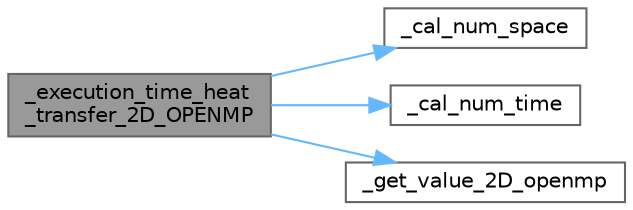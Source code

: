 digraph "_execution_time_heat_transfer_2D_OPENMP"
{
 // LATEX_PDF_SIZE
  bgcolor="transparent";
  edge [fontname=Helvetica,fontsize=10,labelfontname=Helvetica,labelfontsize=10];
  node [fontname=Helvetica,fontsize=10,shape=box,height=0.2,width=0.4];
  rankdir="LR";
  Node1 [id="Node000001",label="_execution_time_heat\l_transfer_2D_OPENMP",height=0.2,width=0.4,color="gray40", fillcolor="grey60", style="filled", fontcolor="black",tooltip="This is a function that simulates the heat transfer in 2D object, and return the execution time witho..."];
  Node1 -> Node2 [id="edge1_Node000001_Node000002",color="steelblue1",style="solid",tooltip=" "];
  Node2 [id="Node000002",label="_cal_num_space",height=0.2,width=0.4,color="grey40", fillcolor="white", style="filled",URL="$thermoutils_8c.html#a1704ec8884af2b6e82ed14c08a0eaea9",tooltip=" "];
  Node1 -> Node3 [id="edge2_Node000001_Node000003",color="steelblue1",style="solid",tooltip=" "];
  Node3 [id="Node000003",label="_cal_num_time",height=0.2,width=0.4,color="grey40", fillcolor="white", style="filled",URL="$thermoutils_8c.html#a71ee95bc2b4cf858eedf6d6ad2fb1524",tooltip=" "];
  Node1 -> Node4 [id="edge3_Node000001_Node000004",color="steelblue1",style="solid",tooltip=" "];
  Node4 [id="Node000004",label="_get_value_2D_openmp",height=0.2,width=0.4,color="grey40", fillcolor="white", style="filled",URL="$thermopara_8c.html#a9a4fbbab4bf670f473baaee1ac8710c9",tooltip="This is a function calculates the value of specific point in the space at specific time in 2D."];
}
